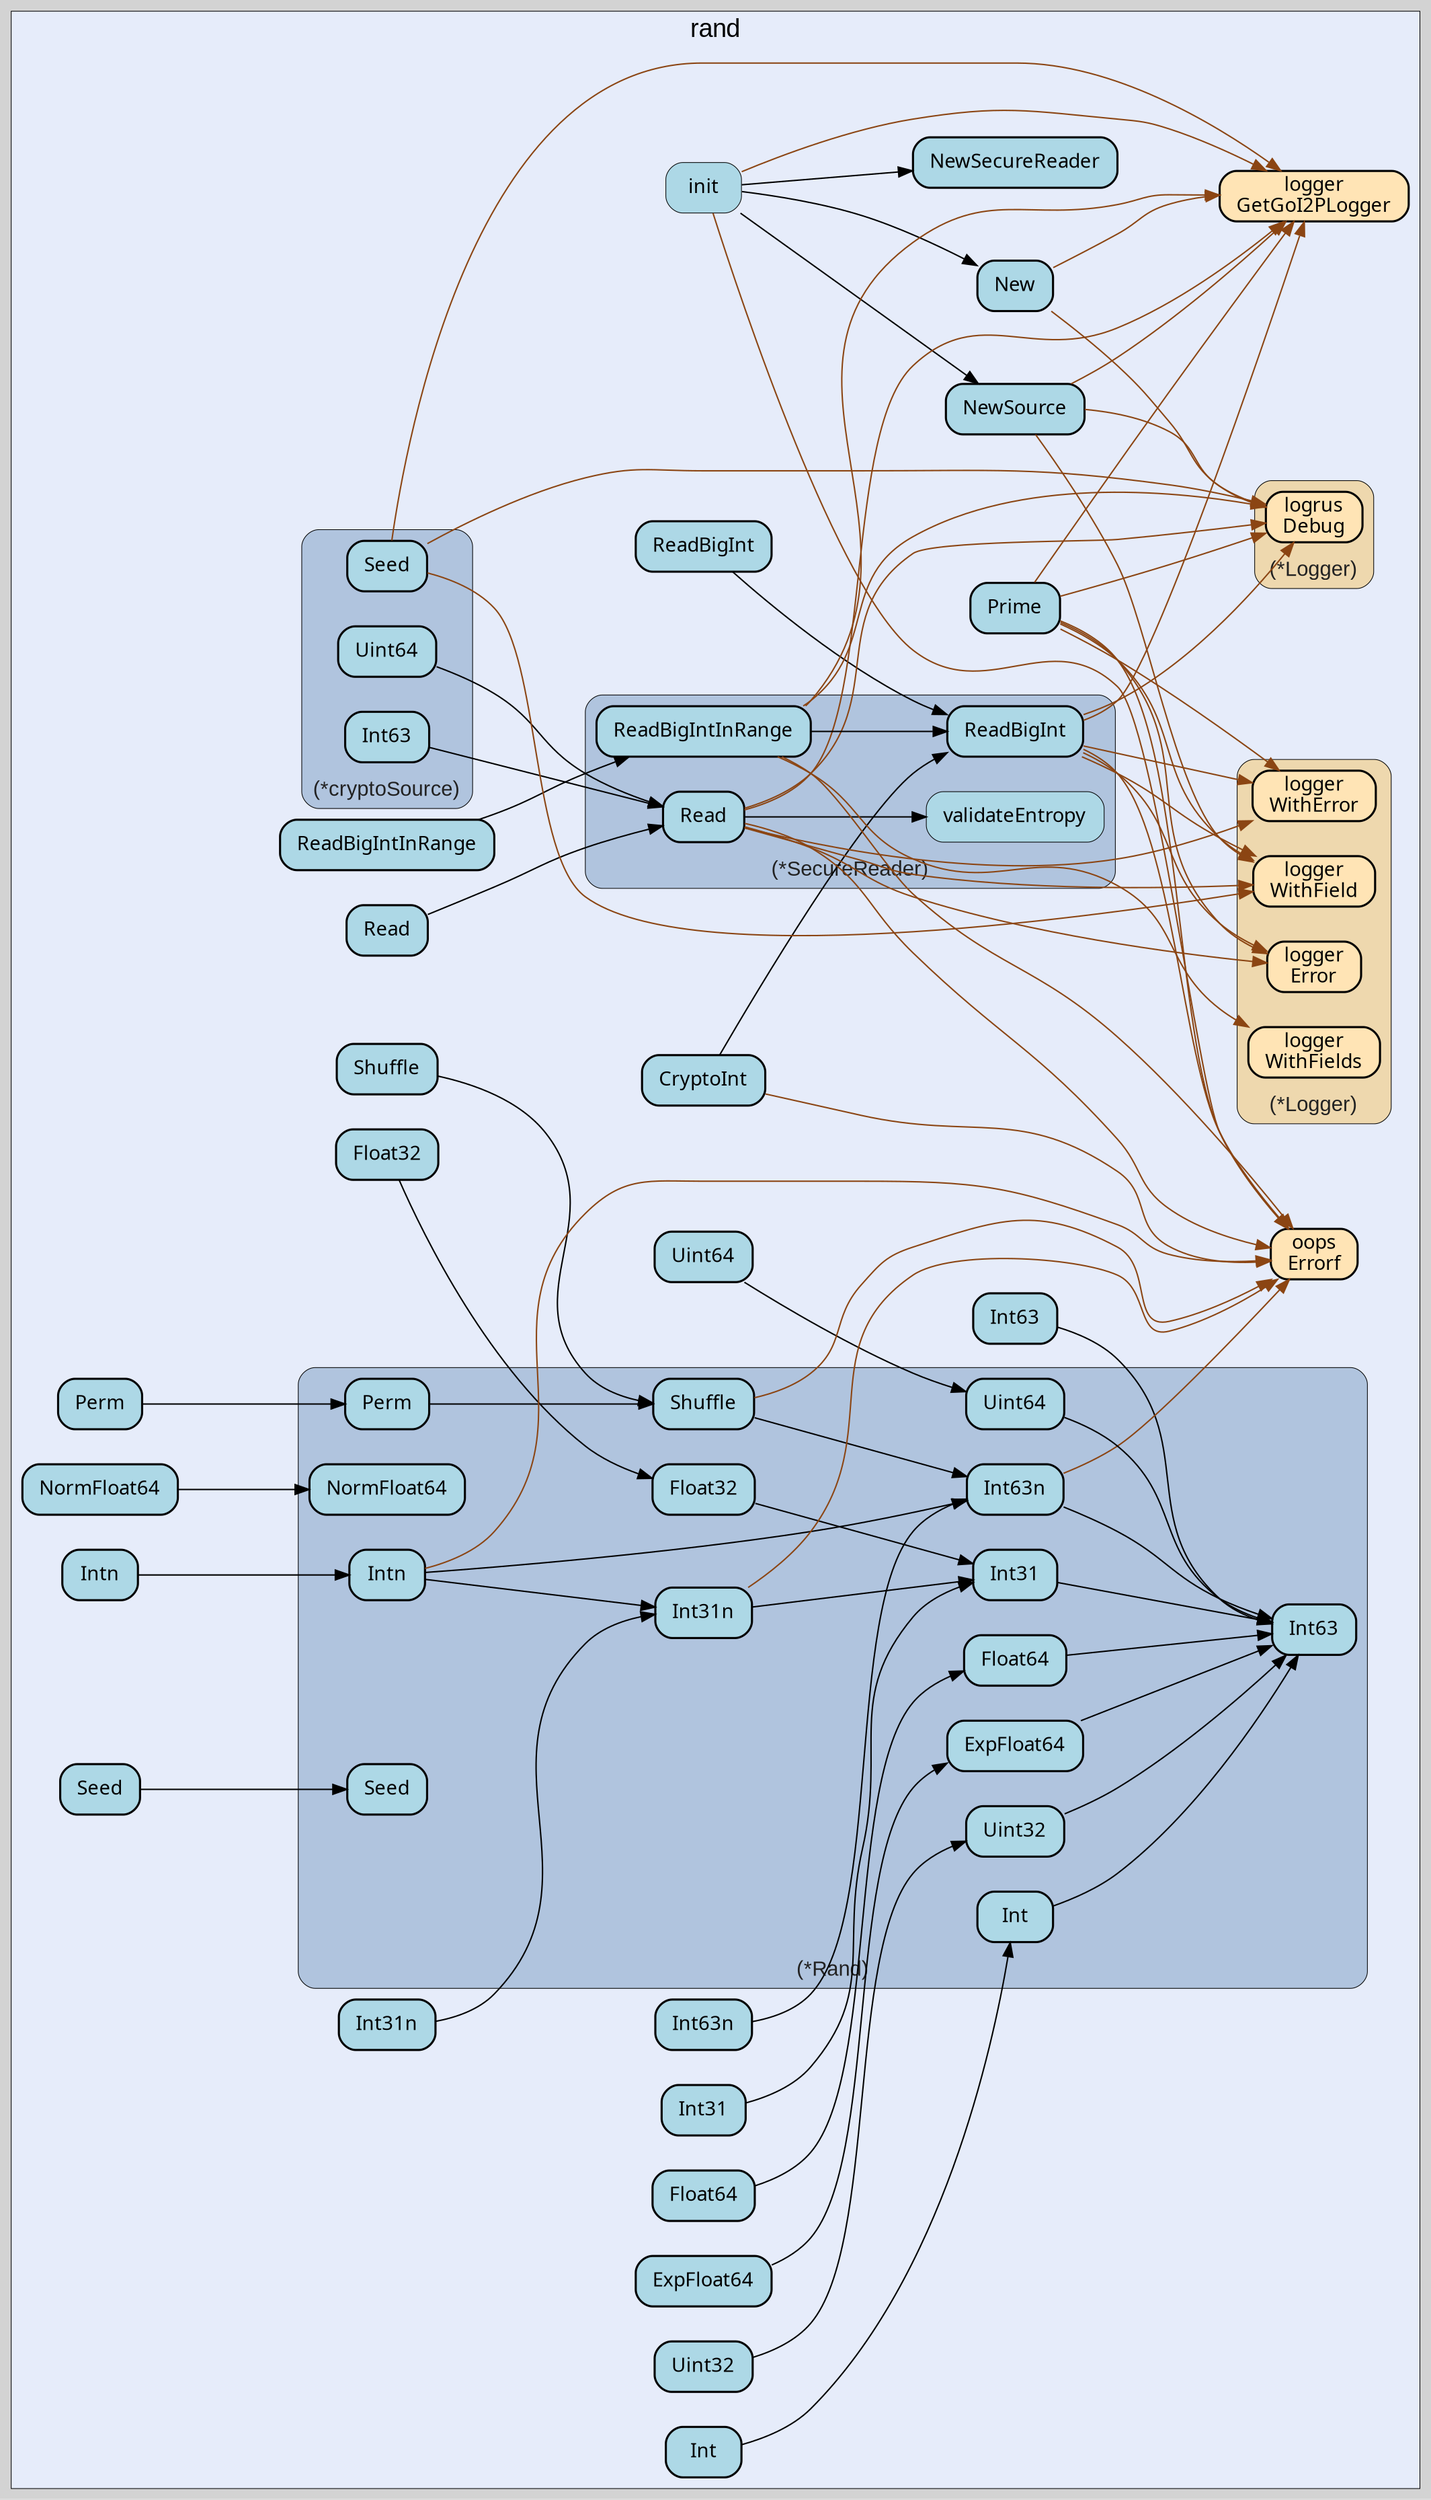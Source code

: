 digraph gocallvis {
    label="";
    labeljust="l";
    fontname="Arial";
    fontsize="14";
    rankdir="LR";
    bgcolor="lightgray";
    style="solid";
    penwidth="0.5";
    pad="0.0";
    nodesep="0.35";

    node [shape="box" style="filled,rounded" fillcolor="honeydew" fontname="Verdana" penwidth="1.0" margin="0.16,0.0"];
    edge [minlen="2"]

    subgraph "cluster_focus" {
        bgcolor="#e6ecfa";
label="rand";
labelloc="t";
labeljust="c";
fontsize="18";
        
        "github.com/go-i2p/logger.GetGoI2PLogger" [ tooltip="github.com/go-i2p/logger.GetGoI2PLogger | defined in log.go:120" fillcolor="moccasin" label="logger\nGetGoI2PLogger" penwidth="1.5" ]
        "github.com/samber/oops.Errorf" [ tooltip="github.com/samber/oops.Errorf | defined in oops.go:34" fillcolor="moccasin" label="oops\nErrorf" penwidth="1.5" ]
        "github.com/go-i2p/crypto/rand.ReadBigInt" [ label="ReadBigInt" penwidth="1.5" tooltip="github.com/go-i2p/crypto/rand.ReadBigInt | defined in secure_reader.go:194\nat secure_reader.go:195: calling [(*github.com/go-i2p/crypto/rand.SecureReader).ReadBigInt]" fillcolor="lightblue" ]
        "github.com/go-i2p/crypto/rand.Perm" [ fillcolor="lightblue" label="Perm" penwidth="1.5" tooltip="github.com/go-i2p/crypto/rand.Perm | defined in prng.go:352\nat prng.go:353: calling [(*github.com/go-i2p/crypto/rand.Rand).Perm]" ]
        "github.com/go-i2p/crypto/rand.Uint64" [ tooltip="github.com/go-i2p/crypto/rand.Uint64 | defined in prng.go:312\nat prng.go:313: calling [(*github.com/go-i2p/crypto/rand.Rand).Uint64]" fillcolor="lightblue" label="Uint64" penwidth="1.5" ]
        "github.com/go-i2p/crypto/rand.Float32" [ fillcolor="lightblue" label="Float32" penwidth="1.5" tooltip="github.com/go-i2p/crypto/rand.Float32 | defined in prng.go:347\nat prng.go:348: calling [(*github.com/go-i2p/crypto/rand.Rand).Float32]" ]
        "github.com/go-i2p/crypto/rand.NormFloat64" [ fillcolor="lightblue" label="NormFloat64" penwidth="1.5" tooltip="github.com/go-i2p/crypto/rand.NormFloat64 | defined in prng.go:362\nat prng.go:363: calling [(*github.com/go-i2p/crypto/rand.Rand).NormFloat64]" ]
        "github.com/go-i2p/crypto/rand.Int" [ tooltip="github.com/go-i2p/crypto/rand.Int | defined in prng.go:322\nat prng.go:323: calling [(*github.com/go-i2p/crypto/rand.Rand).Int]" fillcolor="lightblue" label="Int" penwidth="1.5" ]
        "github.com/go-i2p/crypto/rand.CryptoInt" [ penwidth="1.5" tooltip="github.com/go-i2p/crypto/rand.CryptoInt | defined in secure_reader.go:155\nat secure_reader.go:161: calling [(*github.com/go-i2p/crypto/rand.SecureReader).ReadBigInt]\nat secure_reader.go:157: calling [github.com/samber/oops.Errorf]" fillcolor="lightblue" label="CryptoInt" ]
        "github.com/go-i2p/crypto/rand.Shuffle" [ fillcolor="lightblue" label="Shuffle" penwidth="1.5" tooltip="github.com/go-i2p/crypto/rand.Shuffle | defined in prng.go:357\nat prng.go:358: calling [(*github.com/go-i2p/crypto/rand.Rand).Shuffle]" ]
        "github.com/go-i2p/crypto/rand.NewSource" [ fillcolor="lightblue" label="NewSource" penwidth="1.5" tooltip="github.com/go-i2p/crypto/rand.NewSource | defined in prng.go:49\nat prng.go:51: calling [(*github.com/go-i2p/logger.Logger).WithField]\nat prng.go:50: calling [github.com/go-i2p/logger.GetGoI2PLogger]\nat prng.go:51: calling [(*github.com/sirupsen/logrus.Logger).Debug]" ]
        "github.com/go-i2p/crypto/rand.Int31" [ label="Int31" penwidth="1.5" tooltip="github.com/go-i2p/crypto/rand.Int31 | defined in prng.go:317\nat prng.go:318: calling [(*github.com/go-i2p/crypto/rand.Rand).Int31]" fillcolor="lightblue" ]
        "github.com/go-i2p/crypto/rand.Float64" [ fillcolor="lightblue" label="Float64" penwidth="1.5" tooltip="github.com/go-i2p/crypto/rand.Float64 | defined in prng.go:342\nat prng.go:343: calling [(*github.com/go-i2p/crypto/rand.Rand).Float64]" ]
        "github.com/go-i2p/crypto/rand.Int63n" [ fillcolor="lightblue" label="Int63n" penwidth="1.5" tooltip="github.com/go-i2p/crypto/rand.Int63n | defined in prng.go:327\nat prng.go:328: calling [(*github.com/go-i2p/crypto/rand.Rand).Int63n]" ]
        "github.com/go-i2p/crypto/rand.ReadBigIntInRange" [ penwidth="1.5" tooltip="github.com/go-i2p/crypto/rand.ReadBigIntInRange | defined in secure_reader.go:199\nat secure_reader.go:200: calling [(*github.com/go-i2p/crypto/rand.SecureReader).ReadBigIntInRange]" fillcolor="lightblue" label="ReadBigIntInRange" ]
        "github.com/go-i2p/crypto/rand.ExpFloat64" [ penwidth="1.5" tooltip="github.com/go-i2p/crypto/rand.ExpFloat64 | defined in prng.go:367\nat prng.go:368: calling [(*github.com/go-i2p/crypto/rand.Rand).ExpFloat64]" fillcolor="lightblue" label="ExpFloat64" ]
        "github.com/go-i2p/crypto/rand.Int63" [ fillcolor="lightblue" label="Int63" penwidth="1.5" tooltip="github.com/go-i2p/crypto/rand.Int63 | defined in prng.go:302\nat prng.go:303: calling [(*github.com/go-i2p/crypto/rand.Rand).Int63]" ]
        "github.com/go-i2p/crypto/rand.Prime" [ fillcolor="lightblue" label="Prime" penwidth="1.5" tooltip="github.com/go-i2p/crypto/rand.Prime | defined in secure_reader.go:170\nat secure_reader.go:174: calling [github.com/samber/oops.Errorf]\nat secure_reader.go:181: calling [github.com/samber/oops.Errorf]\nat secure_reader.go:184: calling [(*github.com/sirupsen/logrus.Logger).Debug]\nat secure_reader.go:171: calling [github.com/go-i2p/logger.GetGoI2PLogger]\nat secure_reader.go:184: calling [(*github.com/go-i2p/logger.Logger).WithField]\nat secure_reader.go:180: calling [(*github.com/go-i2p/logger.Logger).WithError]\nat secure_reader.go:180: calling [(*github.com/go-i2p/logger.Logger).Error]" ]
        "github.com/go-i2p/crypto/rand.init" [ fillcolor="lightblue" label="init" penwidth="0.5" tooltip="github.com/go-i2p/crypto/rand.init | defined in .:0\nat constants.go:9: calling [github.com/go-i2p/logger.GetGoI2PLogger]\nat prng.go:292: calling [github.com/go-i2p/crypto/rand.New]\nat secure_reader.go:147: calling [github.com/go-i2p/crypto/rand.NewSecureReader]\nat prng.go:292: calling [github.com/go-i2p/crypto/rand.NewSource]\nat constants.go:13: calling [github.com/samber/oops.Errorf]\nat constants.go:14: calling [github.com/samber/oops.Errorf]\nat constants.go:15: calling [github.com/samber/oops.Errorf]" ]
        "github.com/go-i2p/crypto/rand.New" [ penwidth="1.5" tooltip="github.com/go-i2p/crypto/rand.New | defined in prng.go:110\nat prng.go:112: calling [(*github.com/sirupsen/logrus.Logger).Debug]\nat prng.go:111: calling [github.com/go-i2p/logger.GetGoI2PLogger]" fillcolor="lightblue" label="New" ]
        "github.com/go-i2p/crypto/rand.NewSecureReader" [ fillcolor="lightblue" label="NewSecureReader" penwidth="1.5" tooltip="github.com/go-i2p/crypto/rand.NewSecureReader | defined in secure_reader.go:20" ]
        "github.com/go-i2p/crypto/rand.Uint32" [ fillcolor="lightblue" label="Uint32" penwidth="1.5" tooltip="github.com/go-i2p/crypto/rand.Uint32 | defined in prng.go:307\nat prng.go:308: calling [(*github.com/go-i2p/crypto/rand.Rand).Uint32]" ]
        "github.com/go-i2p/crypto/rand.Intn" [ tooltip="github.com/go-i2p/crypto/rand.Intn | defined in prng.go:337\nat prng.go:338: calling [(*github.com/go-i2p/crypto/rand.Rand).Intn]" fillcolor="lightblue" label="Intn" penwidth="1.5" ]
        "github.com/go-i2p/crypto/rand.Int31n" [ fillcolor="lightblue" label="Int31n" penwidth="1.5" tooltip="github.com/go-i2p/crypto/rand.Int31n | defined in prng.go:332\nat prng.go:333: calling [(*github.com/go-i2p/crypto/rand.Rand).Int31n]" ]
        "github.com/go-i2p/crypto/rand.Read" [ penwidth="1.5" tooltip="github.com/go-i2p/crypto/rand.Read | defined in secure_reader.go:189\nat secure_reader.go:190: calling [(*github.com/go-i2p/crypto/rand.SecureReader).Read]" fillcolor="lightblue" label="Read" ]
        "github.com/go-i2p/crypto/rand.Seed" [ fillcolor="lightblue" label="Seed" penwidth="1.5" tooltip="github.com/go-i2p/crypto/rand.Seed | defined in prng.go:297\nat prng.go:298: calling [(*github.com/go-i2p/crypto/rand.Rand).Seed]" ]
        
        subgraph "cluster_*github.com/go-i2p/crypto/rand.Rand" {
        penwidth="0.5";
fontsize="15";
labelloc="b";
style="rounded,filled";
fillcolor="lightsteelblue";
label="(*Rand)";
fontcolor="#222222";
tooltip="type: *github.com/go-i2p/crypto/rand.Rand";
        
        "(*github.com/go-i2p/crypto/rand.Rand).Shuffle" [ fillcolor="lightblue" label="Shuffle" penwidth="1.5" tooltip="(*github.com/go-i2p/crypto/rand.Rand).Shuffle | defined in prng.go:241\nat prng.go:243: calling [github.com/samber/oops.Errorf]\nat prng.go:248: calling [(*github.com/go-i2p/crypto/rand.Rand).Int63n]" ]
        "(*github.com/go-i2p/crypto/rand.Rand).Int63n" [ penwidth="1.5" tooltip="(*github.com/go-i2p/crypto/rand.Rand).Int63n | defined in prng.go:170\nat prng.go:175: calling [(*github.com/go-i2p/crypto/rand.Rand).Int63]\nat prng.go:178: calling [(*github.com/go-i2p/crypto/rand.Rand).Int63]\nat prng.go:180: calling [(*github.com/go-i2p/crypto/rand.Rand).Int63]\nat prng.go:172: calling [github.com/samber/oops.Errorf]" fillcolor="lightblue" label="Int63n" ]
        "(*github.com/go-i2p/crypto/rand.Rand).Int63" [ label="Int63" penwidth="1.5" tooltip="(*github.com/go-i2p/crypto/rand.Rand).Int63 | defined in prng.go:132" fillcolor="lightblue" ]
        "(*github.com/go-i2p/crypto/rand.Rand).Perm" [ fillcolor="lightblue" label="Perm" penwidth="1.5" tooltip="(*github.com/go-i2p/crypto/rand.Rand).Perm | defined in prng.go:230\nat prng.go:235: calling [(*github.com/go-i2p/crypto/rand.Rand).Shuffle]" ]
        "(*github.com/go-i2p/crypto/rand.Rand).Uint64" [ fillcolor="lightblue" label="Uint64" penwidth="1.5" tooltip="(*github.com/go-i2p/crypto/rand.Rand).Uint64 | defined in prng.go:146\nat prng.go:152: calling [(*github.com/go-i2p/crypto/rand.Rand).Int63]\nat prng.go:152: calling [(*github.com/go-i2p/crypto/rand.Rand).Int63]" ]
        "(*github.com/go-i2p/crypto/rand.Rand).Int31" [ label="Int31" penwidth="1.5" tooltip="(*github.com/go-i2p/crypto/rand.Rand).Int31 | defined in prng.go:157\nat prng.go:158: calling [(*github.com/go-i2p/crypto/rand.Rand).Int63]" fillcolor="lightblue" ]
        "(*github.com/go-i2p/crypto/rand.Rand).Float32" [ fillcolor="lightblue" label="Float32" penwidth="1.5" tooltip="(*github.com/go-i2p/crypto/rand.Rand).Float32 | defined in prng.go:223\nat prng.go:225: calling [(*github.com/go-i2p/crypto/rand.Rand).Int31]" ]
        "(*github.com/go-i2p/crypto/rand.Rand).NormFloat64" [ fillcolor="lightblue" label="NormFloat64" penwidth="1.5" tooltip="(*github.com/go-i2p/crypto/rand.Rand).NormFloat64 | defined in prng.go:255" ]
        "(*github.com/go-i2p/crypto/rand.Rand).Intn" [ fillcolor="lightblue" label="Intn" penwidth="1.5" tooltip="(*github.com/go-i2p/crypto/rand.Rand).Intn | defined in prng.go:204\nat prng.go:206: calling [github.com/samber/oops.Errorf]\nat prng.go:209: calling [(*github.com/go-i2p/crypto/rand.Rand).Int31n]\nat prng.go:211: calling [(*github.com/go-i2p/crypto/rand.Rand).Int63n]" ]
        "(*github.com/go-i2p/crypto/rand.Rand).Int31n" [ penwidth="1.5" tooltip="(*github.com/go-i2p/crypto/rand.Rand).Int31n | defined in prng.go:187\nat prng.go:189: calling [github.com/samber/oops.Errorf]\nat prng.go:192: calling [(*github.com/go-i2p/crypto/rand.Rand).Int31]\nat prng.go:195: calling [(*github.com/go-i2p/crypto/rand.Rand).Int31]\nat prng.go:197: calling [(*github.com/go-i2p/crypto/rand.Rand).Int31]" fillcolor="lightblue" label="Int31n" ]
        "(*github.com/go-i2p/crypto/rand.Rand).Int" [ label="Int" penwidth="1.5" tooltip="(*github.com/go-i2p/crypto/rand.Rand).Int | defined in prng.go:163\nat prng.go:164: calling [(*github.com/go-i2p/crypto/rand.Rand).Int63]" fillcolor="lightblue" ]
        "(*github.com/go-i2p/crypto/rand.Rand).Float64" [ penwidth="1.5" tooltip="(*github.com/go-i2p/crypto/rand.Rand).Float64 | defined in prng.go:216\nat prng.go:218: calling [(*github.com/go-i2p/crypto/rand.Rand).Int63]" fillcolor="lightblue" label="Float64" ]
        "(*github.com/go-i2p/crypto/rand.Rand).ExpFloat64" [ penwidth="1.5" tooltip="(*github.com/go-i2p/crypto/rand.Rand).ExpFloat64 | defined in prng.go:281\nat prng.go:284: calling [(*github.com/go-i2p/crypto/rand.Rand).Int63]" fillcolor="lightblue" label="ExpFloat64" ]
        "(*github.com/go-i2p/crypto/rand.Rand).Uint32" [ fillcolor="lightblue" label="Uint32" penwidth="1.5" tooltip="(*github.com/go-i2p/crypto/rand.Rand).Uint32 | defined in prng.go:140\nat prng.go:141: calling [(*github.com/go-i2p/crypto/rand.Rand).Int63]" ]
        "(*github.com/go-i2p/crypto/rand.Rand).Seed" [ label="Seed" penwidth="1.5" tooltip="(*github.com/go-i2p/crypto/rand.Rand).Seed | defined in prng.go:123" fillcolor="lightblue" ]
        
    }

        subgraph "cluster_*github.com/go-i2p/crypto/rand.SecureReader" {
        fontcolor="#222222";
labelloc="b";
label="(*SecureReader)";
tooltip="type: *github.com/go-i2p/crypto/rand.SecureReader";
penwidth="0.5";
fontsize="15";
style="rounded,filled";
fillcolor="lightsteelblue";
        
        "(*github.com/go-i2p/crypto/rand.SecureReader).ReadBigInt" [ fillcolor="lightblue" label="ReadBigInt" penwidth="1.5" tooltip="(*github.com/go-i2p/crypto/rand.SecureReader).ReadBigInt | defined in secure_reader.go:57\nat secure_reader.go:82: calling [(*github.com/go-i2p/logger.Logger).WithError]\nat secure_reader.go:68: calling [(*github.com/go-i2p/logger.Logger).WithError]\nat secure_reader.go:82: calling [(*github.com/go-i2p/logger.Logger).Error]\nat secure_reader.go:68: calling [(*github.com/go-i2p/logger.Logger).Error]\nat secure_reader.go:61: calling [github.com/samber/oops.Errorf]\nat secure_reader.go:81: calling [github.com/samber/oops.Errorf]\nat secure_reader.go:69: calling [github.com/samber/oops.Errorf]\nat secure_reader.go:74: calling [(*github.com/sirupsen/logrus.Logger).Debug]\nat secure_reader.go:78: calling [(*github.com/sirupsen/logrus.Logger).Debug]\nat secure_reader.go:58: calling [github.com/go-i2p/logger.GetGoI2PLogger]\nat secure_reader.go:74: calling [(*github.com/go-i2p/logger.Logger).WithField]\nat secure_reader.go:78: calling [(*github.com/go-i2p/logger.Logger).WithField]" ]
        "(*github.com/go-i2p/crypto/rand.SecureReader).Read" [ penwidth="1.5" tooltip="(*github.com/go-i2p/crypto/rand.SecureReader).Read | defined in secure_reader.go:28\nat secure_reader.go:47: calling [(*github.com/go-i2p/logger.Logger).WithField]\nat secure_reader.go:42: calling [(*github.com/go-i2p/logger.Logger).WithField]\nat secure_reader.go:29: calling [github.com/go-i2p/logger.GetGoI2PLogger]\nat secure_reader.go:52: calling [(*github.com/go-i2p/logger.Logger).Error]\nat secure_reader.go:35: calling [(*github.com/go-i2p/logger.Logger).Error]\nat secure_reader.go:41: calling [(*github.com/go-i2p/crypto/rand.SecureReader).validateEntropy]\nat secure_reader.go:52: calling [(*github.com/go-i2p/logger.Logger).WithError]\nat secure_reader.go:35: calling [(*github.com/go-i2p/logger.Logger).WithError]\nat secure_reader.go:47: calling [(*github.com/sirupsen/logrus.Logger).Debug]\nat secure_reader.go:42: calling [(*github.com/sirupsen/logrus.Logger).Debug]\nat secure_reader.go:51: calling [github.com/samber/oops.Errorf]\nat secure_reader.go:36: calling [github.com/samber/oops.Errorf]" fillcolor="lightblue" label="Read" ]
        "(*github.com/go-i2p/crypto/rand.SecureReader).validateEntropy" [ label="validateEntropy" penwidth="0.5" tooltip="(*github.com/go-i2p/crypto/rand.SecureReader).validateEntropy | defined in secure_reader.go:116" fillcolor="lightblue" ]
        "(*github.com/go-i2p/crypto/rand.SecureReader).ReadBigIntInRange" [ tooltip="(*github.com/go-i2p/crypto/rand.SecureReader).ReadBigIntInRange | defined in secure_reader.go:87\nat secure_reader.go:91: calling [github.com/samber/oops.Errorf]\nat secure_reader.go:100: calling [github.com/samber/oops.Errorf]\nat secure_reader.go:88: calling [github.com/go-i2p/logger.GetGoI2PLogger]\nat secure_reader.go:98: calling [(*github.com/go-i2p/crypto/rand.SecureReader).ReadBigInt]\nat secure_reader.go:106: calling [(*github.com/go-i2p/logger.Logger).WithFields]\nat secure_reader.go:110: calling [(*github.com/sirupsen/logrus.Logger).Debug]" fillcolor="lightblue" label="ReadBigIntInRange" penwidth="1.5" ]
        
    }

        subgraph "cluster_*github.com/go-i2p/crypto/rand.cryptoSource" {
        penwidth="0.5";
fontsize="15";
fontcolor="#222222";
labelloc="b";
fillcolor="lightsteelblue";
tooltip="type: *github.com/go-i2p/crypto/rand.cryptoSource";
style="rounded,filled";
label="(*cryptoSource)";
        
        "(*github.com/go-i2p/crypto/rand.cryptoSource).Uint64" [ fillcolor="lightblue" label="Uint64" penwidth="1.5" tooltip="(*github.com/go-i2p/crypto/rand.cryptoSource).Uint64 | defined in prng.go:81\nat prng.go:89: calling [(*github.com/go-i2p/crypto/rand.SecureReader).Read]" ]
        "(*github.com/go-i2p/crypto/rand.cryptoSource).Int63" [ fillcolor="lightblue" label="Int63" penwidth="1.5" tooltip="(*github.com/go-i2p/crypto/rand.cryptoSource).Int63 | defined in prng.go:56\nat prng.go:64: calling [(*github.com/go-i2p/crypto/rand.SecureReader).Read]" ]
        "(*github.com/go-i2p/crypto/rand.cryptoSource).Seed" [ fillcolor="lightblue" label="Seed" penwidth="1.5" tooltip="(*github.com/go-i2p/crypto/rand.cryptoSource).Seed | defined in prng.go:75\nat prng.go:78: calling [(*github.com/go-i2p/logger.Logger).WithField]\nat prng.go:78: calling [(*github.com/sirupsen/logrus.Logger).Debug]\nat prng.go:77: calling [github.com/go-i2p/logger.GetGoI2PLogger]" ]
        
    }

        subgraph "cluster_*github.com/go-i2p/logger.Logger" {
        style="rounded,filled";
fillcolor="wheat2";
label="(*Logger)";
tooltip="type: *github.com/go-i2p/logger.Logger";
penwidth="0.5";
fontsize="15";
fontcolor="#222222";
labelloc="b";
        
        "(*github.com/go-i2p/logger.Logger).WithError" [ fillcolor="moccasin" label="logger\nWithError" penwidth="1.5" tooltip="(*github.com/go-i2p/logger.Logger).WithError | defined in log.go:66" ]
        "(*github.com/go-i2p/logger.Logger).Error" [ label="logger\nError" penwidth="1.5" tooltip="(*github.com/go-i2p/logger.Logger).Error | defined in log.go:42" fillcolor="moccasin" ]
        "(*github.com/go-i2p/logger.Logger).WithField" [ fillcolor="moccasin" label="logger\nWithField" penwidth="1.5" tooltip="(*github.com/go-i2p/logger.Logger).WithField | defined in log.go:54" ]
        "(*github.com/go-i2p/logger.Logger).WithFields" [ label="logger\nWithFields" penwidth="1.5" tooltip="(*github.com/go-i2p/logger.Logger).WithFields | defined in log.go:60" fillcolor="moccasin" ]
        
    }

        subgraph "cluster_*github.com/sirupsen/logrus.Logger" {
        label="(*Logger)";
tooltip="type: *github.com/sirupsen/logrus.Logger";
penwidth="0.5";
fontsize="15";
fontcolor="#222222";
labelloc="b";
style="rounded,filled";
fillcolor="wheat2";
        
        "(*github.com/sirupsen/logrus.Logger).Debug" [ label="logrus\nDebug" penwidth="1.5" tooltip="(*github.com/sirupsen/logrus.Logger).Debug | defined in logger.go:221" fillcolor="moccasin" ]
        
    }

    }

    "github.com/go-i2p/crypto/rand.Prime" -> "github.com/samber/oops.Errorf" [ tooltip="at secure_reader.go:174: calling [github.com/samber/oops.Errorf]\nat secure_reader.go:181: calling [github.com/samber/oops.Errorf]" color="saddlebrown" ]
    "github.com/go-i2p/crypto/rand.Prime" -> "(*github.com/sirupsen/logrus.Logger).Debug" [ tooltip="at secure_reader.go:184: calling [(*github.com/sirupsen/logrus.Logger).Debug]" color="saddlebrown" ]
    "(*github.com/go-i2p/crypto/rand.Rand).Intn" -> "github.com/samber/oops.Errorf" [ color="saddlebrown" tooltip="at prng.go:206: calling [github.com/samber/oops.Errorf]" ]
    "(*github.com/go-i2p/crypto/rand.Rand).Int31n" -> "github.com/samber/oops.Errorf" [ color="saddlebrown" tooltip="at prng.go:189: calling [github.com/samber/oops.Errorf]" ]
    "github.com/go-i2p/crypto/rand.New" -> "(*github.com/sirupsen/logrus.Logger).Debug" [ color="saddlebrown" tooltip="at prng.go:112: calling [(*github.com/sirupsen/logrus.Logger).Debug]" ]
    "(*github.com/go-i2p/crypto/rand.Rand).Uint32" -> "(*github.com/go-i2p/crypto/rand.Rand).Int63" [ tooltip="at prng.go:141: calling [(*github.com/go-i2p/crypto/rand.Rand).Int63]" ]
    "github.com/go-i2p/crypto/rand.Int" -> "(*github.com/go-i2p/crypto/rand.Rand).Int" [ tooltip="at prng.go:323: calling [(*github.com/go-i2p/crypto/rand.Rand).Int]" ]
    "github.com/go-i2p/crypto/rand.CryptoInt" -> "(*github.com/go-i2p/crypto/rand.SecureReader).ReadBigInt" [ tooltip="at secure_reader.go:161: calling [(*github.com/go-i2p/crypto/rand.SecureReader).ReadBigInt]" ]
    "(*github.com/go-i2p/crypto/rand.Rand).Int63n" -> "(*github.com/go-i2p/crypto/rand.Rand).Int63" [ tooltip="at prng.go:175: calling [(*github.com/go-i2p/crypto/rand.Rand).Int63]\nat prng.go:178: calling [(*github.com/go-i2p/crypto/rand.Rand).Int63]\nat prng.go:180: calling [(*github.com/go-i2p/crypto/rand.Rand).Int63]" ]
    "github.com/go-i2p/crypto/rand.NormFloat64" -> "(*github.com/go-i2p/crypto/rand.Rand).NormFloat64" [ tooltip="at prng.go:363: calling [(*github.com/go-i2p/crypto/rand.Rand).NormFloat64]" ]
    "(*github.com/go-i2p/crypto/rand.cryptoSource).Seed" -> "(*github.com/go-i2p/logger.Logger).WithField" [ color="saddlebrown" tooltip="at prng.go:78: calling [(*github.com/go-i2p/logger.Logger).WithField]" ]
    "(*github.com/go-i2p/crypto/rand.cryptoSource).Seed" -> "(*github.com/sirupsen/logrus.Logger).Debug" [ color="saddlebrown" tooltip="at prng.go:78: calling [(*github.com/sirupsen/logrus.Logger).Debug]" ]
    "github.com/go-i2p/crypto/rand.init" -> "github.com/go-i2p/logger.GetGoI2PLogger" [ color="saddlebrown" tooltip="at constants.go:9: calling [github.com/go-i2p/logger.GetGoI2PLogger]" ]
    "github.com/go-i2p/crypto/rand.Read" -> "(*github.com/go-i2p/crypto/rand.SecureReader).Read" [ tooltip="at secure_reader.go:190: calling [(*github.com/go-i2p/crypto/rand.SecureReader).Read]" ]
    "(*github.com/go-i2p/crypto/rand.SecureReader).ReadBigInt" -> "(*github.com/go-i2p/logger.Logger).WithError" [ color="saddlebrown" tooltip="at secure_reader.go:82: calling [(*github.com/go-i2p/logger.Logger).WithError]\nat secure_reader.go:68: calling [(*github.com/go-i2p/logger.Logger).WithError]" ]
    "(*github.com/go-i2p/crypto/rand.SecureReader).ReadBigInt" -> "(*github.com/go-i2p/logger.Logger).Error" [ color="saddlebrown" tooltip="at secure_reader.go:82: calling [(*github.com/go-i2p/logger.Logger).Error]\nat secure_reader.go:68: calling [(*github.com/go-i2p/logger.Logger).Error]" ]
    "(*github.com/go-i2p/crypto/rand.Rand).Float32" -> "(*github.com/go-i2p/crypto/rand.Rand).Int31" [ tooltip="at prng.go:225: calling [(*github.com/go-i2p/crypto/rand.Rand).Int31]" ]
    "github.com/go-i2p/crypto/rand.Uint32" -> "(*github.com/go-i2p/crypto/rand.Rand).Uint32" [ tooltip="at prng.go:308: calling [(*github.com/go-i2p/crypto/rand.Rand).Uint32]" ]
    "(*github.com/go-i2p/crypto/rand.Rand).Float64" -> "(*github.com/go-i2p/crypto/rand.Rand).Int63" [ tooltip="at prng.go:218: calling [(*github.com/go-i2p/crypto/rand.Rand).Int63]" ]
    "(*github.com/go-i2p/crypto/rand.Rand).ExpFloat64" -> "(*github.com/go-i2p/crypto/rand.Rand).Int63" [ tooltip="at prng.go:284: calling [(*github.com/go-i2p/crypto/rand.Rand).Int63]" ]
    "github.com/go-i2p/crypto/rand.ExpFloat64" -> "(*github.com/go-i2p/crypto/rand.Rand).ExpFloat64" [ tooltip="at prng.go:368: calling [(*github.com/go-i2p/crypto/rand.Rand).ExpFloat64]" ]
    "github.com/go-i2p/crypto/rand.Perm" -> "(*github.com/go-i2p/crypto/rand.Rand).Perm" [ tooltip="at prng.go:353: calling [(*github.com/go-i2p/crypto/rand.Rand).Perm]" ]
    "(*github.com/go-i2p/crypto/rand.Rand).Uint64" -> "(*github.com/go-i2p/crypto/rand.Rand).Int63" [ tooltip="at prng.go:152: calling [(*github.com/go-i2p/crypto/rand.Rand).Int63]\nat prng.go:152: calling [(*github.com/go-i2p/crypto/rand.Rand).Int63]" ]
    "(*github.com/go-i2p/crypto/rand.SecureReader).Read" -> "(*github.com/go-i2p/logger.Logger).WithField" [ color="saddlebrown" tooltip="at secure_reader.go:47: calling [(*github.com/go-i2p/logger.Logger).WithField]\nat secure_reader.go:42: calling [(*github.com/go-i2p/logger.Logger).WithField]" ]
    "github.com/go-i2p/crypto/rand.Int63" -> "(*github.com/go-i2p/crypto/rand.Rand).Int63" [ tooltip="at prng.go:303: calling [(*github.com/go-i2p/crypto/rand.Rand).Int63]" ]
    "(*github.com/go-i2p/crypto/rand.cryptoSource).Seed" -> "github.com/go-i2p/logger.GetGoI2PLogger" [ color="saddlebrown" tooltip="at prng.go:77: calling [github.com/go-i2p/logger.GetGoI2PLogger]" ]
    "github.com/go-i2p/crypto/rand.init" -> "github.com/go-i2p/crypto/rand.New" [ tooltip="at prng.go:292: calling [github.com/go-i2p/crypto/rand.New]" ]
    "github.com/go-i2p/crypto/rand.Seed" -> "(*github.com/go-i2p/crypto/rand.Rand).Seed" [ tooltip="at prng.go:298: calling [(*github.com/go-i2p/crypto/rand.Rand).Seed]" ]
    "(*github.com/go-i2p/crypto/rand.SecureReader).ReadBigInt" -> "github.com/samber/oops.Errorf" [ color="saddlebrown" tooltip="at secure_reader.go:61: calling [github.com/samber/oops.Errorf]\nat secure_reader.go:81: calling [github.com/samber/oops.Errorf]\nat secure_reader.go:69: calling [github.com/samber/oops.Errorf]" ]
    "(*github.com/go-i2p/crypto/rand.SecureReader).ReadBigInt" -> "(*github.com/sirupsen/logrus.Logger).Debug" [ tooltip="at secure_reader.go:74: calling [(*github.com/sirupsen/logrus.Logger).Debug]\nat secure_reader.go:78: calling [(*github.com/sirupsen/logrus.Logger).Debug]" color="saddlebrown" ]
    "(*github.com/go-i2p/crypto/rand.Rand).Int" -> "(*github.com/go-i2p/crypto/rand.Rand).Int63" [ tooltip="at prng.go:164: calling [(*github.com/go-i2p/crypto/rand.Rand).Int63]" ]
    "(*github.com/go-i2p/crypto/rand.SecureReader).ReadBigIntInRange" -> "github.com/samber/oops.Errorf" [ color="saddlebrown" tooltip="at secure_reader.go:91: calling [github.com/samber/oops.Errorf]\nat secure_reader.go:100: calling [github.com/samber/oops.Errorf]" ]
    "github.com/go-i2p/crypto/rand.New" -> "github.com/go-i2p/logger.GetGoI2PLogger" [ color="saddlebrown" tooltip="at prng.go:111: calling [github.com/go-i2p/logger.GetGoI2PLogger]" ]
    "github.com/go-i2p/crypto/rand.ReadBigIntInRange" -> "(*github.com/go-i2p/crypto/rand.SecureReader).ReadBigIntInRange" [ tooltip="at secure_reader.go:200: calling [(*github.com/go-i2p/crypto/rand.SecureReader).ReadBigIntInRange]" ]
    "(*github.com/go-i2p/crypto/rand.Rand).Shuffle" -> "github.com/samber/oops.Errorf" [ color="saddlebrown" tooltip="at prng.go:243: calling [github.com/samber/oops.Errorf]" ]
    "(*github.com/go-i2p/crypto/rand.cryptoSource).Uint64" -> "(*github.com/go-i2p/crypto/rand.SecureReader).Read" [ tooltip="at prng.go:89: calling [(*github.com/go-i2p/crypto/rand.SecureReader).Read]" ]
    "github.com/go-i2p/crypto/rand.Shuffle" -> "(*github.com/go-i2p/crypto/rand.Rand).Shuffle" [ tooltip="at prng.go:358: calling [(*github.com/go-i2p/crypto/rand.Rand).Shuffle]" ]
    "(*github.com/go-i2p/crypto/rand.SecureReader).ReadBigIntInRange" -> "github.com/go-i2p/logger.GetGoI2PLogger" [ color="saddlebrown" tooltip="at secure_reader.go:88: calling [github.com/go-i2p/logger.GetGoI2PLogger]" ]
    "github.com/go-i2p/crypto/rand.init" -> "github.com/go-i2p/crypto/rand.NewSecureReader" [ tooltip="at secure_reader.go:147: calling [github.com/go-i2p/crypto/rand.NewSecureReader]" ]
    "github.com/go-i2p/crypto/rand.CryptoInt" -> "github.com/samber/oops.Errorf" [ tooltip="at secure_reader.go:157: calling [github.com/samber/oops.Errorf]" color="saddlebrown" ]
    "(*github.com/go-i2p/crypto/rand.SecureReader).Read" -> "github.com/go-i2p/logger.GetGoI2PLogger" [ color="saddlebrown" tooltip="at secure_reader.go:29: calling [github.com/go-i2p/logger.GetGoI2PLogger]" ]
    "github.com/go-i2p/crypto/rand.NewSource" -> "(*github.com/go-i2p/logger.Logger).WithField" [ color="saddlebrown" tooltip="at prng.go:51: calling [(*github.com/go-i2p/logger.Logger).WithField]" ]
    "github.com/go-i2p/crypto/rand.init" -> "github.com/go-i2p/crypto/rand.NewSource" [ tooltip="at prng.go:292: calling [github.com/go-i2p/crypto/rand.NewSource]" ]
    "(*github.com/go-i2p/crypto/rand.Rand).Intn" -> "(*github.com/go-i2p/crypto/rand.Rand).Int31n" [ tooltip="at prng.go:209: calling [(*github.com/go-i2p/crypto/rand.Rand).Int31n]" ]
    "(*github.com/go-i2p/crypto/rand.Rand).Intn" -> "(*github.com/go-i2p/crypto/rand.Rand).Int63n" [ tooltip="at prng.go:211: calling [(*github.com/go-i2p/crypto/rand.Rand).Int63n]" ]
    "(*github.com/go-i2p/crypto/rand.SecureReader).Read" -> "(*github.com/go-i2p/logger.Logger).Error" [ color="saddlebrown" tooltip="at secure_reader.go:52: calling [(*github.com/go-i2p/logger.Logger).Error]\nat secure_reader.go:35: calling [(*github.com/go-i2p/logger.Logger).Error]" ]
    "(*github.com/go-i2p/crypto/rand.SecureReader).ReadBigIntInRange" -> "(*github.com/go-i2p/crypto/rand.SecureReader).ReadBigInt" [ tooltip="at secure_reader.go:98: calling [(*github.com/go-i2p/crypto/rand.SecureReader).ReadBigInt]" ]
    "(*github.com/go-i2p/crypto/rand.SecureReader).ReadBigIntInRange" -> "(*github.com/go-i2p/logger.Logger).WithFields" [ tooltip="at secure_reader.go:106: calling [(*github.com/go-i2p/logger.Logger).WithFields]" color="saddlebrown" ]
    "github.com/go-i2p/crypto/rand.NewSource" -> "github.com/go-i2p/logger.GetGoI2PLogger" [ tooltip="at prng.go:50: calling [github.com/go-i2p/logger.GetGoI2PLogger]" color="saddlebrown" ]
    "github.com/go-i2p/crypto/rand.Float64" -> "(*github.com/go-i2p/crypto/rand.Rand).Float64" [ tooltip="at prng.go:343: calling [(*github.com/go-i2p/crypto/rand.Rand).Float64]" ]
    "github.com/go-i2p/crypto/rand.Int31n" -> "(*github.com/go-i2p/crypto/rand.Rand).Int31n" [ tooltip="at prng.go:333: calling [(*github.com/go-i2p/crypto/rand.Rand).Int31n]" ]
    "(*github.com/go-i2p/crypto/rand.SecureReader).ReadBigIntInRange" -> "(*github.com/sirupsen/logrus.Logger).Debug" [ color="saddlebrown" tooltip="at secure_reader.go:110: calling [(*github.com/sirupsen/logrus.Logger).Debug]" ]
    "github.com/go-i2p/crypto/rand.Prime" -> "github.com/go-i2p/logger.GetGoI2PLogger" [ color="saddlebrown" tooltip="at secure_reader.go:171: calling [github.com/go-i2p/logger.GetGoI2PLogger]" ]
    "(*github.com/go-i2p/crypto/rand.SecureReader).ReadBigInt" -> "github.com/go-i2p/logger.GetGoI2PLogger" [ color="saddlebrown" tooltip="at secure_reader.go:58: calling [github.com/go-i2p/logger.GetGoI2PLogger]" ]
    "(*github.com/go-i2p/crypto/rand.cryptoSource).Int63" -> "(*github.com/go-i2p/crypto/rand.SecureReader).Read" [ tooltip="at prng.go:64: calling [(*github.com/go-i2p/crypto/rand.SecureReader).Read]" ]
    "(*github.com/go-i2p/crypto/rand.SecureReader).Read" -> "(*github.com/go-i2p/crypto/rand.SecureReader).validateEntropy" [ tooltip="at secure_reader.go:41: calling [(*github.com/go-i2p/crypto/rand.SecureReader).validateEntropy]" ]
    "github.com/go-i2p/crypto/rand.Int31" -> "(*github.com/go-i2p/crypto/rand.Rand).Int31" [ tooltip="at prng.go:318: calling [(*github.com/go-i2p/crypto/rand.Rand).Int31]" ]
    "github.com/go-i2p/crypto/rand.ReadBigInt" -> "(*github.com/go-i2p/crypto/rand.SecureReader).ReadBigInt" [ tooltip="at secure_reader.go:195: calling [(*github.com/go-i2p/crypto/rand.SecureReader).ReadBigInt]" ]
    "github.com/go-i2p/crypto/rand.Float32" -> "(*github.com/go-i2p/crypto/rand.Rand).Float32" [ tooltip="at prng.go:348: calling [(*github.com/go-i2p/crypto/rand.Rand).Float32]" ]
    "(*github.com/go-i2p/crypto/rand.SecureReader).Read" -> "(*github.com/go-i2p/logger.Logger).WithError" [ color="saddlebrown" tooltip="at secure_reader.go:52: calling [(*github.com/go-i2p/logger.Logger).WithError]\nat secure_reader.go:35: calling [(*github.com/go-i2p/logger.Logger).WithError]" ]
    "github.com/go-i2p/crypto/rand.Prime" -> "(*github.com/go-i2p/logger.Logger).WithField" [ tooltip="at secure_reader.go:184: calling [(*github.com/go-i2p/logger.Logger).WithField]" color="saddlebrown" ]
    "github.com/go-i2p/crypto/rand.init" -> "github.com/samber/oops.Errorf" [ color="saddlebrown" tooltip="at constants.go:13: calling [github.com/samber/oops.Errorf]\nat constants.go:14: calling [github.com/samber/oops.Errorf]\nat constants.go:15: calling [github.com/samber/oops.Errorf]" ]
    "(*github.com/go-i2p/crypto/rand.SecureReader).ReadBigInt" -> "(*github.com/go-i2p/logger.Logger).WithField" [ tooltip="at secure_reader.go:74: calling [(*github.com/go-i2p/logger.Logger).WithField]\nat secure_reader.go:78: calling [(*github.com/go-i2p/logger.Logger).WithField]" color="saddlebrown" ]
    "(*github.com/go-i2p/crypto/rand.Rand).Shuffle" -> "(*github.com/go-i2p/crypto/rand.Rand).Int63n" [ tooltip="at prng.go:248: calling [(*github.com/go-i2p/crypto/rand.Rand).Int63n]" ]
    "github.com/go-i2p/crypto/rand.Uint64" -> "(*github.com/go-i2p/crypto/rand.Rand).Uint64" [ tooltip="at prng.go:313: calling [(*github.com/go-i2p/crypto/rand.Rand).Uint64]" ]
    "(*github.com/go-i2p/crypto/rand.SecureReader).Read" -> "(*github.com/sirupsen/logrus.Logger).Debug" [ tooltip="at secure_reader.go:47: calling [(*github.com/sirupsen/logrus.Logger).Debug]\nat secure_reader.go:42: calling [(*github.com/sirupsen/logrus.Logger).Debug]" color="saddlebrown" ]
    "github.com/go-i2p/crypto/rand.NewSource" -> "(*github.com/sirupsen/logrus.Logger).Debug" [ color="saddlebrown" tooltip="at prng.go:51: calling [(*github.com/sirupsen/logrus.Logger).Debug]" ]
    "github.com/go-i2p/crypto/rand.Prime" -> "(*github.com/go-i2p/logger.Logger).WithError" [ color="saddlebrown" tooltip="at secure_reader.go:180: calling [(*github.com/go-i2p/logger.Logger).WithError]" ]
    "github.com/go-i2p/crypto/rand.Prime" -> "(*github.com/go-i2p/logger.Logger).Error" [ tooltip="at secure_reader.go:180: calling [(*github.com/go-i2p/logger.Logger).Error]" color="saddlebrown" ]
    "github.com/go-i2p/crypto/rand.Intn" -> "(*github.com/go-i2p/crypto/rand.Rand).Intn" [ tooltip="at prng.go:338: calling [(*github.com/go-i2p/crypto/rand.Rand).Intn]" ]
    "(*github.com/go-i2p/crypto/rand.Rand).Int63n" -> "github.com/samber/oops.Errorf" [ color="saddlebrown" tooltip="at prng.go:172: calling [github.com/samber/oops.Errorf]" ]
    "(*github.com/go-i2p/crypto/rand.Rand).Perm" -> "(*github.com/go-i2p/crypto/rand.Rand).Shuffle" [ tooltip="at prng.go:235: calling [(*github.com/go-i2p/crypto/rand.Rand).Shuffle]" ]
    "(*github.com/go-i2p/crypto/rand.Rand).Int31" -> "(*github.com/go-i2p/crypto/rand.Rand).Int63" [ tooltip="at prng.go:158: calling [(*github.com/go-i2p/crypto/rand.Rand).Int63]" ]
    "(*github.com/go-i2p/crypto/rand.Rand).Int31n" -> "(*github.com/go-i2p/crypto/rand.Rand).Int31" [ tooltip="at prng.go:192: calling [(*github.com/go-i2p/crypto/rand.Rand).Int31]\nat prng.go:195: calling [(*github.com/go-i2p/crypto/rand.Rand).Int31]\nat prng.go:197: calling [(*github.com/go-i2p/crypto/rand.Rand).Int31]" ]
    "(*github.com/go-i2p/crypto/rand.SecureReader).Read" -> "github.com/samber/oops.Errorf" [ color="saddlebrown" tooltip="at secure_reader.go:51: calling [github.com/samber/oops.Errorf]\nat secure_reader.go:36: calling [github.com/samber/oops.Errorf]" ]
    "github.com/go-i2p/crypto/rand.Int63n" -> "(*github.com/go-i2p/crypto/rand.Rand).Int63n" [ tooltip="at prng.go:328: calling [(*github.com/go-i2p/crypto/rand.Rand).Int63n]" ]
}
